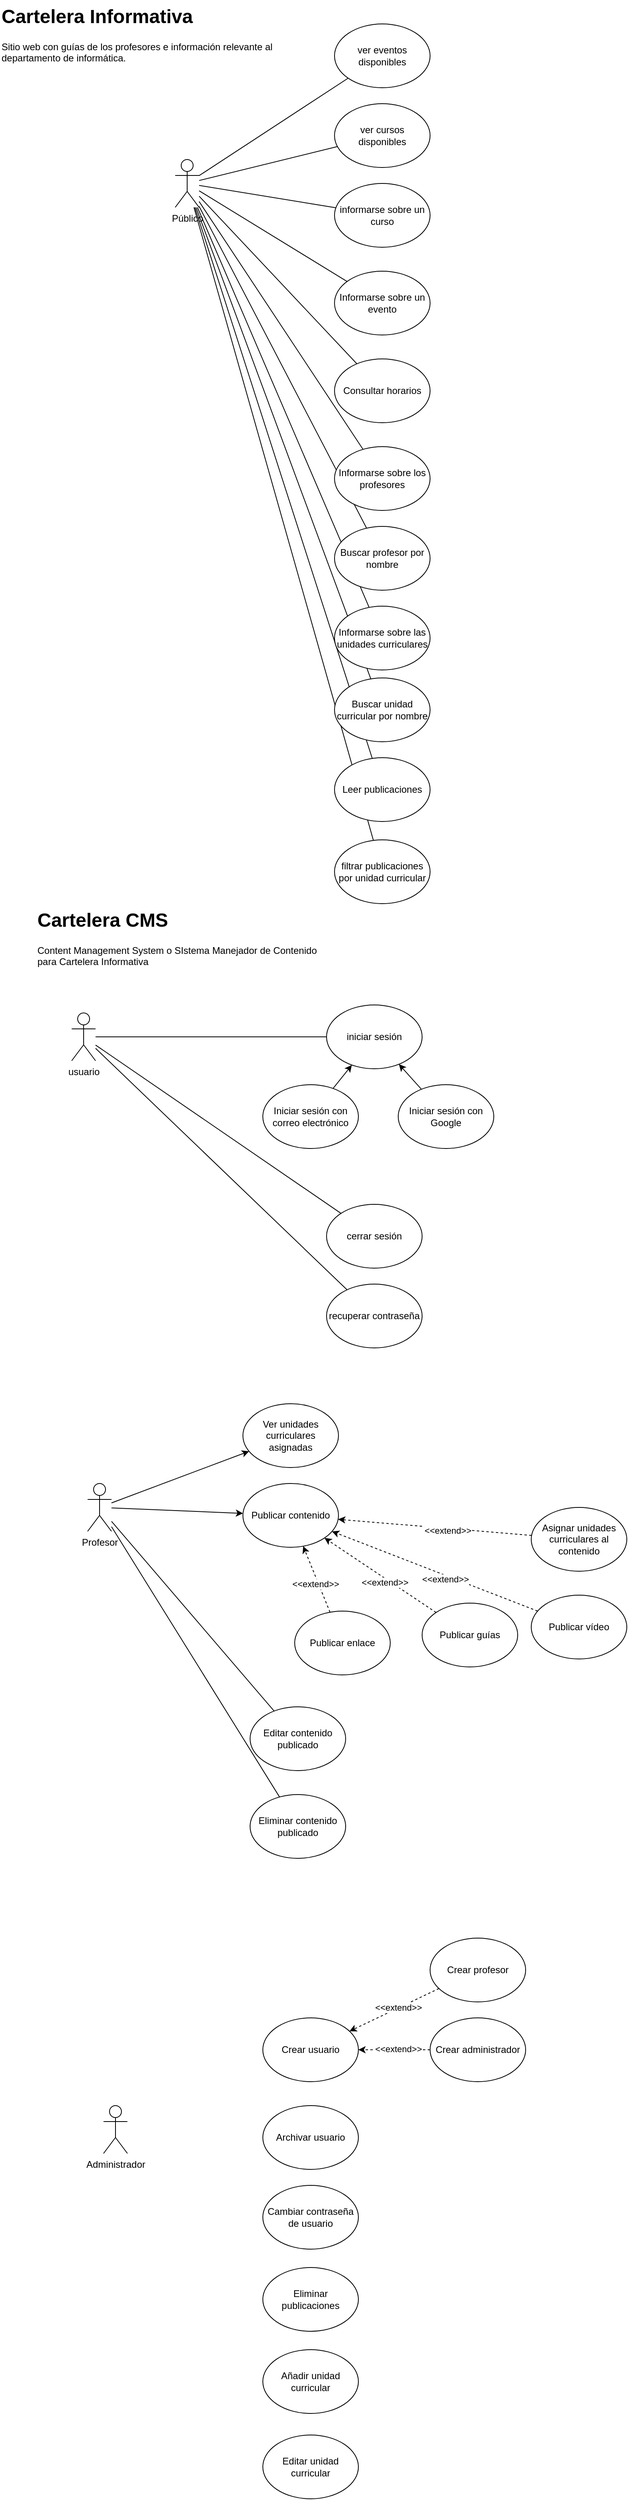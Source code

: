 <mxfile version="24.3.1" type="github">
  <diagram name="Página-1" id="K_pD7m0dF02GVPBvvVUZ">
    <mxGraphModel dx="880" dy="478" grid="1" gridSize="10" guides="1" tooltips="1" connect="1" arrows="1" fold="1" page="1" pageScale="1" pageWidth="827" pageHeight="1169" math="0" shadow="0">
      <root>
        <mxCell id="0" />
        <mxCell id="1" parent="0" />
        <mxCell id="LZcWdnRBJ5F4PjCUAvug-16" style="rounded=0;orthogonalLoop=1;jettySize=auto;html=1;endArrow=none;endFill=0;" edge="1" parent="1" source="LZcWdnRBJ5F4PjCUAvug-1" target="LZcWdnRBJ5F4PjCUAvug-4">
          <mxGeometry relative="1" as="geometry" />
        </mxCell>
        <mxCell id="LZcWdnRBJ5F4PjCUAvug-17" style="rounded=0;orthogonalLoop=1;jettySize=auto;html=1;endArrow=none;endFill=0;" edge="1" parent="1" source="LZcWdnRBJ5F4PjCUAvug-1" target="LZcWdnRBJ5F4PjCUAvug-5">
          <mxGeometry relative="1" as="geometry" />
        </mxCell>
        <mxCell id="LZcWdnRBJ5F4PjCUAvug-18" style="rounded=0;orthogonalLoop=1;jettySize=auto;html=1;endArrow=none;endFill=0;" edge="1" parent="1" source="LZcWdnRBJ5F4PjCUAvug-1" target="LZcWdnRBJ5F4PjCUAvug-6">
          <mxGeometry relative="1" as="geometry" />
        </mxCell>
        <mxCell id="LZcWdnRBJ5F4PjCUAvug-19" style="rounded=0;orthogonalLoop=1;jettySize=auto;html=1;endArrow=none;endFill=0;" edge="1" parent="1" source="LZcWdnRBJ5F4PjCUAvug-1" target="LZcWdnRBJ5F4PjCUAvug-7">
          <mxGeometry relative="1" as="geometry" />
        </mxCell>
        <mxCell id="LZcWdnRBJ5F4PjCUAvug-20" style="rounded=0;orthogonalLoop=1;jettySize=auto;html=1;endArrow=none;endFill=0;" edge="1" parent="1" source="LZcWdnRBJ5F4PjCUAvug-1" target="LZcWdnRBJ5F4PjCUAvug-10">
          <mxGeometry relative="1" as="geometry" />
        </mxCell>
        <mxCell id="LZcWdnRBJ5F4PjCUAvug-21" style="rounded=0;orthogonalLoop=1;jettySize=auto;html=1;endArrow=none;endFill=0;" edge="1" parent="1" source="LZcWdnRBJ5F4PjCUAvug-1" target="LZcWdnRBJ5F4PjCUAvug-8">
          <mxGeometry relative="1" as="geometry" />
        </mxCell>
        <mxCell id="LZcWdnRBJ5F4PjCUAvug-22" style="rounded=0;orthogonalLoop=1;jettySize=auto;html=1;endArrow=none;endFill=0;" edge="1" parent="1" source="LZcWdnRBJ5F4PjCUAvug-1" target="LZcWdnRBJ5F4PjCUAvug-11">
          <mxGeometry relative="1" as="geometry" />
        </mxCell>
        <mxCell id="LZcWdnRBJ5F4PjCUAvug-23" style="rounded=0;orthogonalLoop=1;jettySize=auto;html=1;endArrow=none;endFill=0;" edge="1" parent="1" source="LZcWdnRBJ5F4PjCUAvug-1" target="LZcWdnRBJ5F4PjCUAvug-9">
          <mxGeometry relative="1" as="geometry" />
        </mxCell>
        <mxCell id="LZcWdnRBJ5F4PjCUAvug-25" style="rounded=0;orthogonalLoop=1;jettySize=auto;html=1;endArrow=none;endFill=0;" edge="1" parent="1" source="LZcWdnRBJ5F4PjCUAvug-1" target="LZcWdnRBJ5F4PjCUAvug-12">
          <mxGeometry relative="1" as="geometry" />
        </mxCell>
        <mxCell id="LZcWdnRBJ5F4PjCUAvug-26" style="rounded=0;orthogonalLoop=1;jettySize=auto;html=1;endArrow=none;endFill=0;" edge="1" parent="1" source="LZcWdnRBJ5F4PjCUAvug-1" target="LZcWdnRBJ5F4PjCUAvug-24">
          <mxGeometry relative="1" as="geometry" />
        </mxCell>
        <mxCell id="LZcWdnRBJ5F4PjCUAvug-1" value="Público" style="shape=umlActor;verticalLabelPosition=bottom;verticalAlign=top;html=1;outlineConnect=0;" vertex="1" parent="1">
          <mxGeometry x="260" y="240" width="30" height="60" as="geometry" />
        </mxCell>
        <mxCell id="LZcWdnRBJ5F4PjCUAvug-34" style="rounded=0;orthogonalLoop=1;jettySize=auto;html=1;endArrow=none;endFill=0;" edge="1" parent="1" source="LZcWdnRBJ5F4PjCUAvug-2" target="LZcWdnRBJ5F4PjCUAvug-27">
          <mxGeometry relative="1" as="geometry" />
        </mxCell>
        <mxCell id="LZcWdnRBJ5F4PjCUAvug-36" style="rounded=0;orthogonalLoop=1;jettySize=auto;html=1;endArrow=none;endFill=0;" edge="1" parent="1" source="LZcWdnRBJ5F4PjCUAvug-2" target="LZcWdnRBJ5F4PjCUAvug-28">
          <mxGeometry relative="1" as="geometry" />
        </mxCell>
        <mxCell id="LZcWdnRBJ5F4PjCUAvug-38" style="rounded=0;orthogonalLoop=1;jettySize=auto;html=1;endArrow=none;endFill=0;" edge="1" parent="1" source="LZcWdnRBJ5F4PjCUAvug-2" target="LZcWdnRBJ5F4PjCUAvug-37">
          <mxGeometry relative="1" as="geometry" />
        </mxCell>
        <mxCell id="LZcWdnRBJ5F4PjCUAvug-2" value="usuario" style="shape=umlActor;verticalLabelPosition=bottom;verticalAlign=top;html=1;outlineConnect=0;" vertex="1" parent="1">
          <mxGeometry x="130" y="1310" width="30" height="60" as="geometry" />
        </mxCell>
        <mxCell id="LZcWdnRBJ5F4PjCUAvug-3" value="&lt;h1 style=&quot;margin-top: 0px;&quot;&gt;Cartelera Informativa&lt;br&gt;&lt;/h1&gt;&lt;p&gt;Sitio web con guías de los profesores e información relevante al departamento de informática.&lt;br&gt;&lt;/p&gt;" style="text;html=1;whiteSpace=wrap;overflow=hidden;rounded=0;" vertex="1" parent="1">
          <mxGeometry x="40" y="40" width="380" height="120" as="geometry" />
        </mxCell>
        <mxCell id="LZcWdnRBJ5F4PjCUAvug-4" value="ver cursos disponibles" style="ellipse;whiteSpace=wrap;html=1;" vertex="1" parent="1">
          <mxGeometry x="460" y="170" width="120" height="80" as="geometry" />
        </mxCell>
        <mxCell id="LZcWdnRBJ5F4PjCUAvug-5" value="informarse sobre un curso" style="ellipse;whiteSpace=wrap;html=1;" vertex="1" parent="1">
          <mxGeometry x="460" y="270" width="120" height="80" as="geometry" />
        </mxCell>
        <mxCell id="LZcWdnRBJ5F4PjCUAvug-6" value="Informarse sobre un evento" style="ellipse;whiteSpace=wrap;html=1;" vertex="1" parent="1">
          <mxGeometry x="460" y="380" width="120" height="80" as="geometry" />
        </mxCell>
        <mxCell id="LZcWdnRBJ5F4PjCUAvug-7" value="Consultar horarios" style="ellipse;whiteSpace=wrap;html=1;" vertex="1" parent="1">
          <mxGeometry x="460" y="490" width="120" height="80" as="geometry" />
        </mxCell>
        <mxCell id="LZcWdnRBJ5F4PjCUAvug-8" value="Buscar profesor por nombre" style="ellipse;whiteSpace=wrap;html=1;" vertex="1" parent="1">
          <mxGeometry x="460" y="700" width="120" height="80" as="geometry" />
        </mxCell>
        <mxCell id="LZcWdnRBJ5F4PjCUAvug-9" value="Buscar unidad curricular por nombre" style="ellipse;whiteSpace=wrap;html=1;" vertex="1" parent="1">
          <mxGeometry x="460" y="890" width="120" height="80" as="geometry" />
        </mxCell>
        <mxCell id="LZcWdnRBJ5F4PjCUAvug-10" value="Informarse sobre los profesores" style="ellipse;whiteSpace=wrap;html=1;" vertex="1" parent="1">
          <mxGeometry x="460" y="600" width="120" height="80" as="geometry" />
        </mxCell>
        <mxCell id="LZcWdnRBJ5F4PjCUAvug-11" value="Informarse sobre las unidades curriculares" style="ellipse;whiteSpace=wrap;html=1;" vertex="1" parent="1">
          <mxGeometry x="460" y="800" width="120" height="80" as="geometry" />
        </mxCell>
        <mxCell id="LZcWdnRBJ5F4PjCUAvug-12" value="Leer publicaciones" style="ellipse;whiteSpace=wrap;html=1;" vertex="1" parent="1">
          <mxGeometry x="460" y="990" width="120" height="80" as="geometry" />
        </mxCell>
        <mxCell id="LZcWdnRBJ5F4PjCUAvug-13" value="ver eventos disponibles" style="ellipse;whiteSpace=wrap;html=1;" vertex="1" parent="1">
          <mxGeometry x="460" y="70" width="120" height="80" as="geometry" />
        </mxCell>
        <mxCell id="LZcWdnRBJ5F4PjCUAvug-14" value="" style="endArrow=none;html=1;rounded=0;" edge="1" parent="1" source="LZcWdnRBJ5F4PjCUAvug-1" target="LZcWdnRBJ5F4PjCUAvug-13">
          <mxGeometry width="50" height="50" relative="1" as="geometry">
            <mxPoint x="390" y="320" as="sourcePoint" />
            <mxPoint x="440" y="270" as="targetPoint" />
          </mxGeometry>
        </mxCell>
        <mxCell id="LZcWdnRBJ5F4PjCUAvug-24" value="filtrar publicaciones por unidad curricular" style="ellipse;whiteSpace=wrap;html=1;" vertex="1" parent="1">
          <mxGeometry x="460" y="1093" width="120" height="80" as="geometry" />
        </mxCell>
        <mxCell id="LZcWdnRBJ5F4PjCUAvug-27" value="iniciar sesión" style="ellipse;whiteSpace=wrap;html=1;" vertex="1" parent="1">
          <mxGeometry x="450" y="1300" width="120" height="80" as="geometry" />
        </mxCell>
        <mxCell id="LZcWdnRBJ5F4PjCUAvug-28" value="cerrar sesión" style="ellipse;whiteSpace=wrap;html=1;" vertex="1" parent="1">
          <mxGeometry x="450" y="1550" width="120" height="80" as="geometry" />
        </mxCell>
        <mxCell id="LZcWdnRBJ5F4PjCUAvug-31" style="rounded=0;orthogonalLoop=1;jettySize=auto;html=1;" edge="1" parent="1" source="LZcWdnRBJ5F4PjCUAvug-29" target="LZcWdnRBJ5F4PjCUAvug-27">
          <mxGeometry relative="1" as="geometry" />
        </mxCell>
        <mxCell id="LZcWdnRBJ5F4PjCUAvug-29" value="Iniciar sesión con Google" style="ellipse;whiteSpace=wrap;html=1;" vertex="1" parent="1">
          <mxGeometry x="540" y="1400" width="120" height="80" as="geometry" />
        </mxCell>
        <mxCell id="LZcWdnRBJ5F4PjCUAvug-32" style="rounded=0;orthogonalLoop=1;jettySize=auto;html=1;" edge="1" parent="1" source="LZcWdnRBJ5F4PjCUAvug-30" target="LZcWdnRBJ5F4PjCUAvug-27">
          <mxGeometry relative="1" as="geometry" />
        </mxCell>
        <mxCell id="LZcWdnRBJ5F4PjCUAvug-30" value="Iniciar sesión con correo electrónico" style="ellipse;whiteSpace=wrap;html=1;" vertex="1" parent="1">
          <mxGeometry x="370" y="1400" width="120" height="80" as="geometry" />
        </mxCell>
        <mxCell id="LZcWdnRBJ5F4PjCUAvug-35" value="&lt;h1 style=&quot;margin-top: 0px;&quot;&gt;Cartelera CMS&lt;br&gt;&lt;/h1&gt;&lt;p&gt;Content Management System o SIstema Manejador de Contenido para Cartelera Informativa&lt;br&gt;&lt;/p&gt;" style="text;html=1;whiteSpace=wrap;overflow=hidden;rounded=0;" vertex="1" parent="1">
          <mxGeometry x="85" y="1173" width="380" height="120" as="geometry" />
        </mxCell>
        <mxCell id="LZcWdnRBJ5F4PjCUAvug-37" value="recuperar contraseña" style="ellipse;whiteSpace=wrap;html=1;" vertex="1" parent="1">
          <mxGeometry x="450" y="1650" width="120" height="80" as="geometry" />
        </mxCell>
        <mxCell id="LZcWdnRBJ5F4PjCUAvug-47" style="rounded=0;orthogonalLoop=1;jettySize=auto;html=1;" edge="1" parent="1" source="LZcWdnRBJ5F4PjCUAvug-39" target="LZcWdnRBJ5F4PjCUAvug-41">
          <mxGeometry relative="1" as="geometry" />
        </mxCell>
        <mxCell id="LZcWdnRBJ5F4PjCUAvug-48" style="rounded=0;orthogonalLoop=1;jettySize=auto;html=1;" edge="1" parent="1" source="LZcWdnRBJ5F4PjCUAvug-39" target="LZcWdnRBJ5F4PjCUAvug-42">
          <mxGeometry relative="1" as="geometry" />
        </mxCell>
        <mxCell id="LZcWdnRBJ5F4PjCUAvug-57" style="rounded=0;orthogonalLoop=1;jettySize=auto;html=1;endArrow=none;endFill=0;" edge="1" parent="1" source="LZcWdnRBJ5F4PjCUAvug-39" target="LZcWdnRBJ5F4PjCUAvug-46">
          <mxGeometry relative="1" as="geometry" />
        </mxCell>
        <mxCell id="LZcWdnRBJ5F4PjCUAvug-39" value="Profesor" style="shape=umlActor;verticalLabelPosition=bottom;verticalAlign=top;html=1;outlineConnect=0;" vertex="1" parent="1">
          <mxGeometry x="150" y="1900" width="30" height="60" as="geometry" />
        </mxCell>
        <mxCell id="LZcWdnRBJ5F4PjCUAvug-41" value="Ver unidades curriculares asignadas" style="ellipse;whiteSpace=wrap;html=1;" vertex="1" parent="1">
          <mxGeometry x="345" y="1800" width="120" height="80" as="geometry" />
        </mxCell>
        <mxCell id="LZcWdnRBJ5F4PjCUAvug-42" value="Publicar contenido" style="ellipse;whiteSpace=wrap;html=1;" vertex="1" parent="1">
          <mxGeometry x="345" y="1900" width="120" height="80" as="geometry" />
        </mxCell>
        <mxCell id="LZcWdnRBJ5F4PjCUAvug-49" style="rounded=0;orthogonalLoop=1;jettySize=auto;html=1;dashed=1;" edge="1" parent="1" source="LZcWdnRBJ5F4PjCUAvug-43" target="LZcWdnRBJ5F4PjCUAvug-42">
          <mxGeometry relative="1" as="geometry" />
        </mxCell>
        <mxCell id="LZcWdnRBJ5F4PjCUAvug-50" value="&amp;lt;&amp;lt;extend&amp;gt;&amp;gt;" style="edgeLabel;html=1;align=center;verticalAlign=middle;resizable=0;points=[];" vertex="1" connectable="0" parent="LZcWdnRBJ5F4PjCUAvug-49">
          <mxGeometry x="-0.11" y="4" relative="1" as="geometry">
            <mxPoint as="offset" />
          </mxGeometry>
        </mxCell>
        <mxCell id="LZcWdnRBJ5F4PjCUAvug-43" value="Publicar enlace" style="ellipse;whiteSpace=wrap;html=1;" vertex="1" parent="1">
          <mxGeometry x="410" y="2060" width="120" height="80" as="geometry" />
        </mxCell>
        <mxCell id="LZcWdnRBJ5F4PjCUAvug-44" value="Publicar guías" style="ellipse;whiteSpace=wrap;html=1;" vertex="1" parent="1">
          <mxGeometry x="570" y="2050" width="120" height="80" as="geometry" />
        </mxCell>
        <mxCell id="LZcWdnRBJ5F4PjCUAvug-45" value="Publicar vídeo" style="ellipse;whiteSpace=wrap;html=1;" vertex="1" parent="1">
          <mxGeometry x="707" y="2040" width="120" height="80" as="geometry" />
        </mxCell>
        <mxCell id="LZcWdnRBJ5F4PjCUAvug-46" value="Editar contenido publicado" style="ellipse;whiteSpace=wrap;html=1;" vertex="1" parent="1">
          <mxGeometry x="354" y="2180" width="120" height="80" as="geometry" />
        </mxCell>
        <mxCell id="LZcWdnRBJ5F4PjCUAvug-51" style="rounded=0;orthogonalLoop=1;jettySize=auto;html=1;dashed=1;" edge="1" parent="1" source="LZcWdnRBJ5F4PjCUAvug-44" target="LZcWdnRBJ5F4PjCUAvug-42">
          <mxGeometry relative="1" as="geometry">
            <mxPoint x="358" y="2072" as="sourcePoint" />
            <mxPoint x="397" y="1988" as="targetPoint" />
          </mxGeometry>
        </mxCell>
        <mxCell id="LZcWdnRBJ5F4PjCUAvug-52" value="&amp;lt;&amp;lt;extend&amp;gt;&amp;gt;" style="edgeLabel;html=1;align=center;verticalAlign=middle;resizable=0;points=[];" vertex="1" connectable="0" parent="LZcWdnRBJ5F4PjCUAvug-51">
          <mxGeometry x="-0.11" y="4" relative="1" as="geometry">
            <mxPoint as="offset" />
          </mxGeometry>
        </mxCell>
        <mxCell id="LZcWdnRBJ5F4PjCUAvug-55" style="rounded=0;orthogonalLoop=1;jettySize=auto;html=1;dashed=1;" edge="1" parent="1" source="LZcWdnRBJ5F4PjCUAvug-45" target="LZcWdnRBJ5F4PjCUAvug-42">
          <mxGeometry relative="1" as="geometry">
            <mxPoint x="482" y="2082" as="sourcePoint" />
            <mxPoint x="443" y="1998" as="targetPoint" />
          </mxGeometry>
        </mxCell>
        <mxCell id="LZcWdnRBJ5F4PjCUAvug-56" value="&amp;lt;&amp;lt;extend&amp;gt;&amp;gt;" style="edgeLabel;html=1;align=center;verticalAlign=middle;resizable=0;points=[];" vertex="1" connectable="0" parent="LZcWdnRBJ5F4PjCUAvug-55">
          <mxGeometry x="-0.11" y="4" relative="1" as="geometry">
            <mxPoint as="offset" />
          </mxGeometry>
        </mxCell>
        <mxCell id="LZcWdnRBJ5F4PjCUAvug-59" style="rounded=0;orthogonalLoop=1;jettySize=auto;html=1;endArrow=none;endFill=0;" edge="1" parent="1" source="LZcWdnRBJ5F4PjCUAvug-58" target="LZcWdnRBJ5F4PjCUAvug-39">
          <mxGeometry relative="1" as="geometry" />
        </mxCell>
        <mxCell id="LZcWdnRBJ5F4PjCUAvug-58" value="Eliminar contenido publicado" style="ellipse;whiteSpace=wrap;html=1;" vertex="1" parent="1">
          <mxGeometry x="354" y="2290" width="120" height="80" as="geometry" />
        </mxCell>
        <mxCell id="LZcWdnRBJ5F4PjCUAvug-61" style="rounded=0;orthogonalLoop=1;jettySize=auto;html=1;dashed=1;" edge="1" parent="1" source="LZcWdnRBJ5F4PjCUAvug-60" target="LZcWdnRBJ5F4PjCUAvug-42">
          <mxGeometry relative="1" as="geometry" />
        </mxCell>
        <mxCell id="LZcWdnRBJ5F4PjCUAvug-62" value="&amp;lt;&amp;lt;extend&amp;gt;&amp;gt;" style="edgeLabel;html=1;align=center;verticalAlign=middle;resizable=0;points=[];" vertex="1" connectable="0" parent="LZcWdnRBJ5F4PjCUAvug-61">
          <mxGeometry x="-0.133" y="2" relative="1" as="geometry">
            <mxPoint as="offset" />
          </mxGeometry>
        </mxCell>
        <mxCell id="LZcWdnRBJ5F4PjCUAvug-60" value="Asignar unidades curriculares al contenido" style="ellipse;whiteSpace=wrap;html=1;" vertex="1" parent="1">
          <mxGeometry x="707" y="1930" width="120" height="80" as="geometry" />
        </mxCell>
        <mxCell id="LZcWdnRBJ5F4PjCUAvug-63" value="Administrador" style="shape=umlActor;verticalLabelPosition=bottom;verticalAlign=top;html=1;outlineConnect=0;" vertex="1" parent="1">
          <mxGeometry x="170" y="2680" width="30" height="60" as="geometry" />
        </mxCell>
        <mxCell id="LZcWdnRBJ5F4PjCUAvug-64" value="Crear usuario" style="ellipse;whiteSpace=wrap;html=1;" vertex="1" parent="1">
          <mxGeometry x="370" y="2570" width="120" height="80" as="geometry" />
        </mxCell>
        <mxCell id="LZcWdnRBJ5F4PjCUAvug-65" value="Archivar usuario" style="ellipse;whiteSpace=wrap;html=1;" vertex="1" parent="1">
          <mxGeometry x="370" y="2680" width="120" height="80" as="geometry" />
        </mxCell>
        <mxCell id="LZcWdnRBJ5F4PjCUAvug-66" value="Eliminar publicaciones" style="ellipse;whiteSpace=wrap;html=1;" vertex="1" parent="1">
          <mxGeometry x="370" y="2883" width="120" height="80" as="geometry" />
        </mxCell>
        <mxCell id="LZcWdnRBJ5F4PjCUAvug-67" value="Añadir unidad curricular" style="ellipse;whiteSpace=wrap;html=1;" vertex="1" parent="1">
          <mxGeometry x="370" y="2986" width="120" height="80" as="geometry" />
        </mxCell>
        <mxCell id="LZcWdnRBJ5F4PjCUAvug-68" value="Editar unidad curricular" style="ellipse;whiteSpace=wrap;html=1;" vertex="1" parent="1">
          <mxGeometry x="370" y="3093" width="120" height="80" as="geometry" />
        </mxCell>
        <mxCell id="LZcWdnRBJ5F4PjCUAvug-72" style="rounded=0;orthogonalLoop=1;jettySize=auto;html=1;dashed=1;" edge="1" parent="1" source="LZcWdnRBJ5F4PjCUAvug-70" target="LZcWdnRBJ5F4PjCUAvug-64">
          <mxGeometry relative="1" as="geometry" />
        </mxCell>
        <mxCell id="LZcWdnRBJ5F4PjCUAvug-73" value="&amp;lt;&amp;lt;extend&amp;gt;&amp;gt;" style="edgeLabel;html=1;align=center;verticalAlign=middle;resizable=0;points=[];" vertex="1" connectable="0" parent="LZcWdnRBJ5F4PjCUAvug-72">
          <mxGeometry x="-0.101" y="-1" relative="1" as="geometry">
            <mxPoint as="offset" />
          </mxGeometry>
        </mxCell>
        <mxCell id="LZcWdnRBJ5F4PjCUAvug-70" value="Crear profesor" style="ellipse;whiteSpace=wrap;html=1;" vertex="1" parent="1">
          <mxGeometry x="580" y="2470" width="120" height="80" as="geometry" />
        </mxCell>
        <mxCell id="LZcWdnRBJ5F4PjCUAvug-71" value="Crear administrador" style="ellipse;whiteSpace=wrap;html=1;" vertex="1" parent="1">
          <mxGeometry x="580" y="2570" width="120" height="80" as="geometry" />
        </mxCell>
        <mxCell id="LZcWdnRBJ5F4PjCUAvug-74" style="rounded=0;orthogonalLoop=1;jettySize=auto;html=1;dashed=1;" edge="1" parent="1" source="LZcWdnRBJ5F4PjCUAvug-71" target="LZcWdnRBJ5F4PjCUAvug-64">
          <mxGeometry relative="1" as="geometry">
            <mxPoint x="601" y="2543" as="sourcePoint" />
            <mxPoint x="489" y="2597" as="targetPoint" />
          </mxGeometry>
        </mxCell>
        <mxCell id="LZcWdnRBJ5F4PjCUAvug-75" value="&amp;lt;&amp;lt;extend&amp;gt;&amp;gt;" style="edgeLabel;html=1;align=center;verticalAlign=middle;resizable=0;points=[];" vertex="1" connectable="0" parent="LZcWdnRBJ5F4PjCUAvug-74">
          <mxGeometry x="-0.101" y="-1" relative="1" as="geometry">
            <mxPoint as="offset" />
          </mxGeometry>
        </mxCell>
        <mxCell id="LZcWdnRBJ5F4PjCUAvug-82" value="Cambiar contraseña de usuario" style="ellipse;whiteSpace=wrap;html=1;" vertex="1" parent="1">
          <mxGeometry x="370" y="2780" width="120" height="80" as="geometry" />
        </mxCell>
      </root>
    </mxGraphModel>
  </diagram>
</mxfile>
